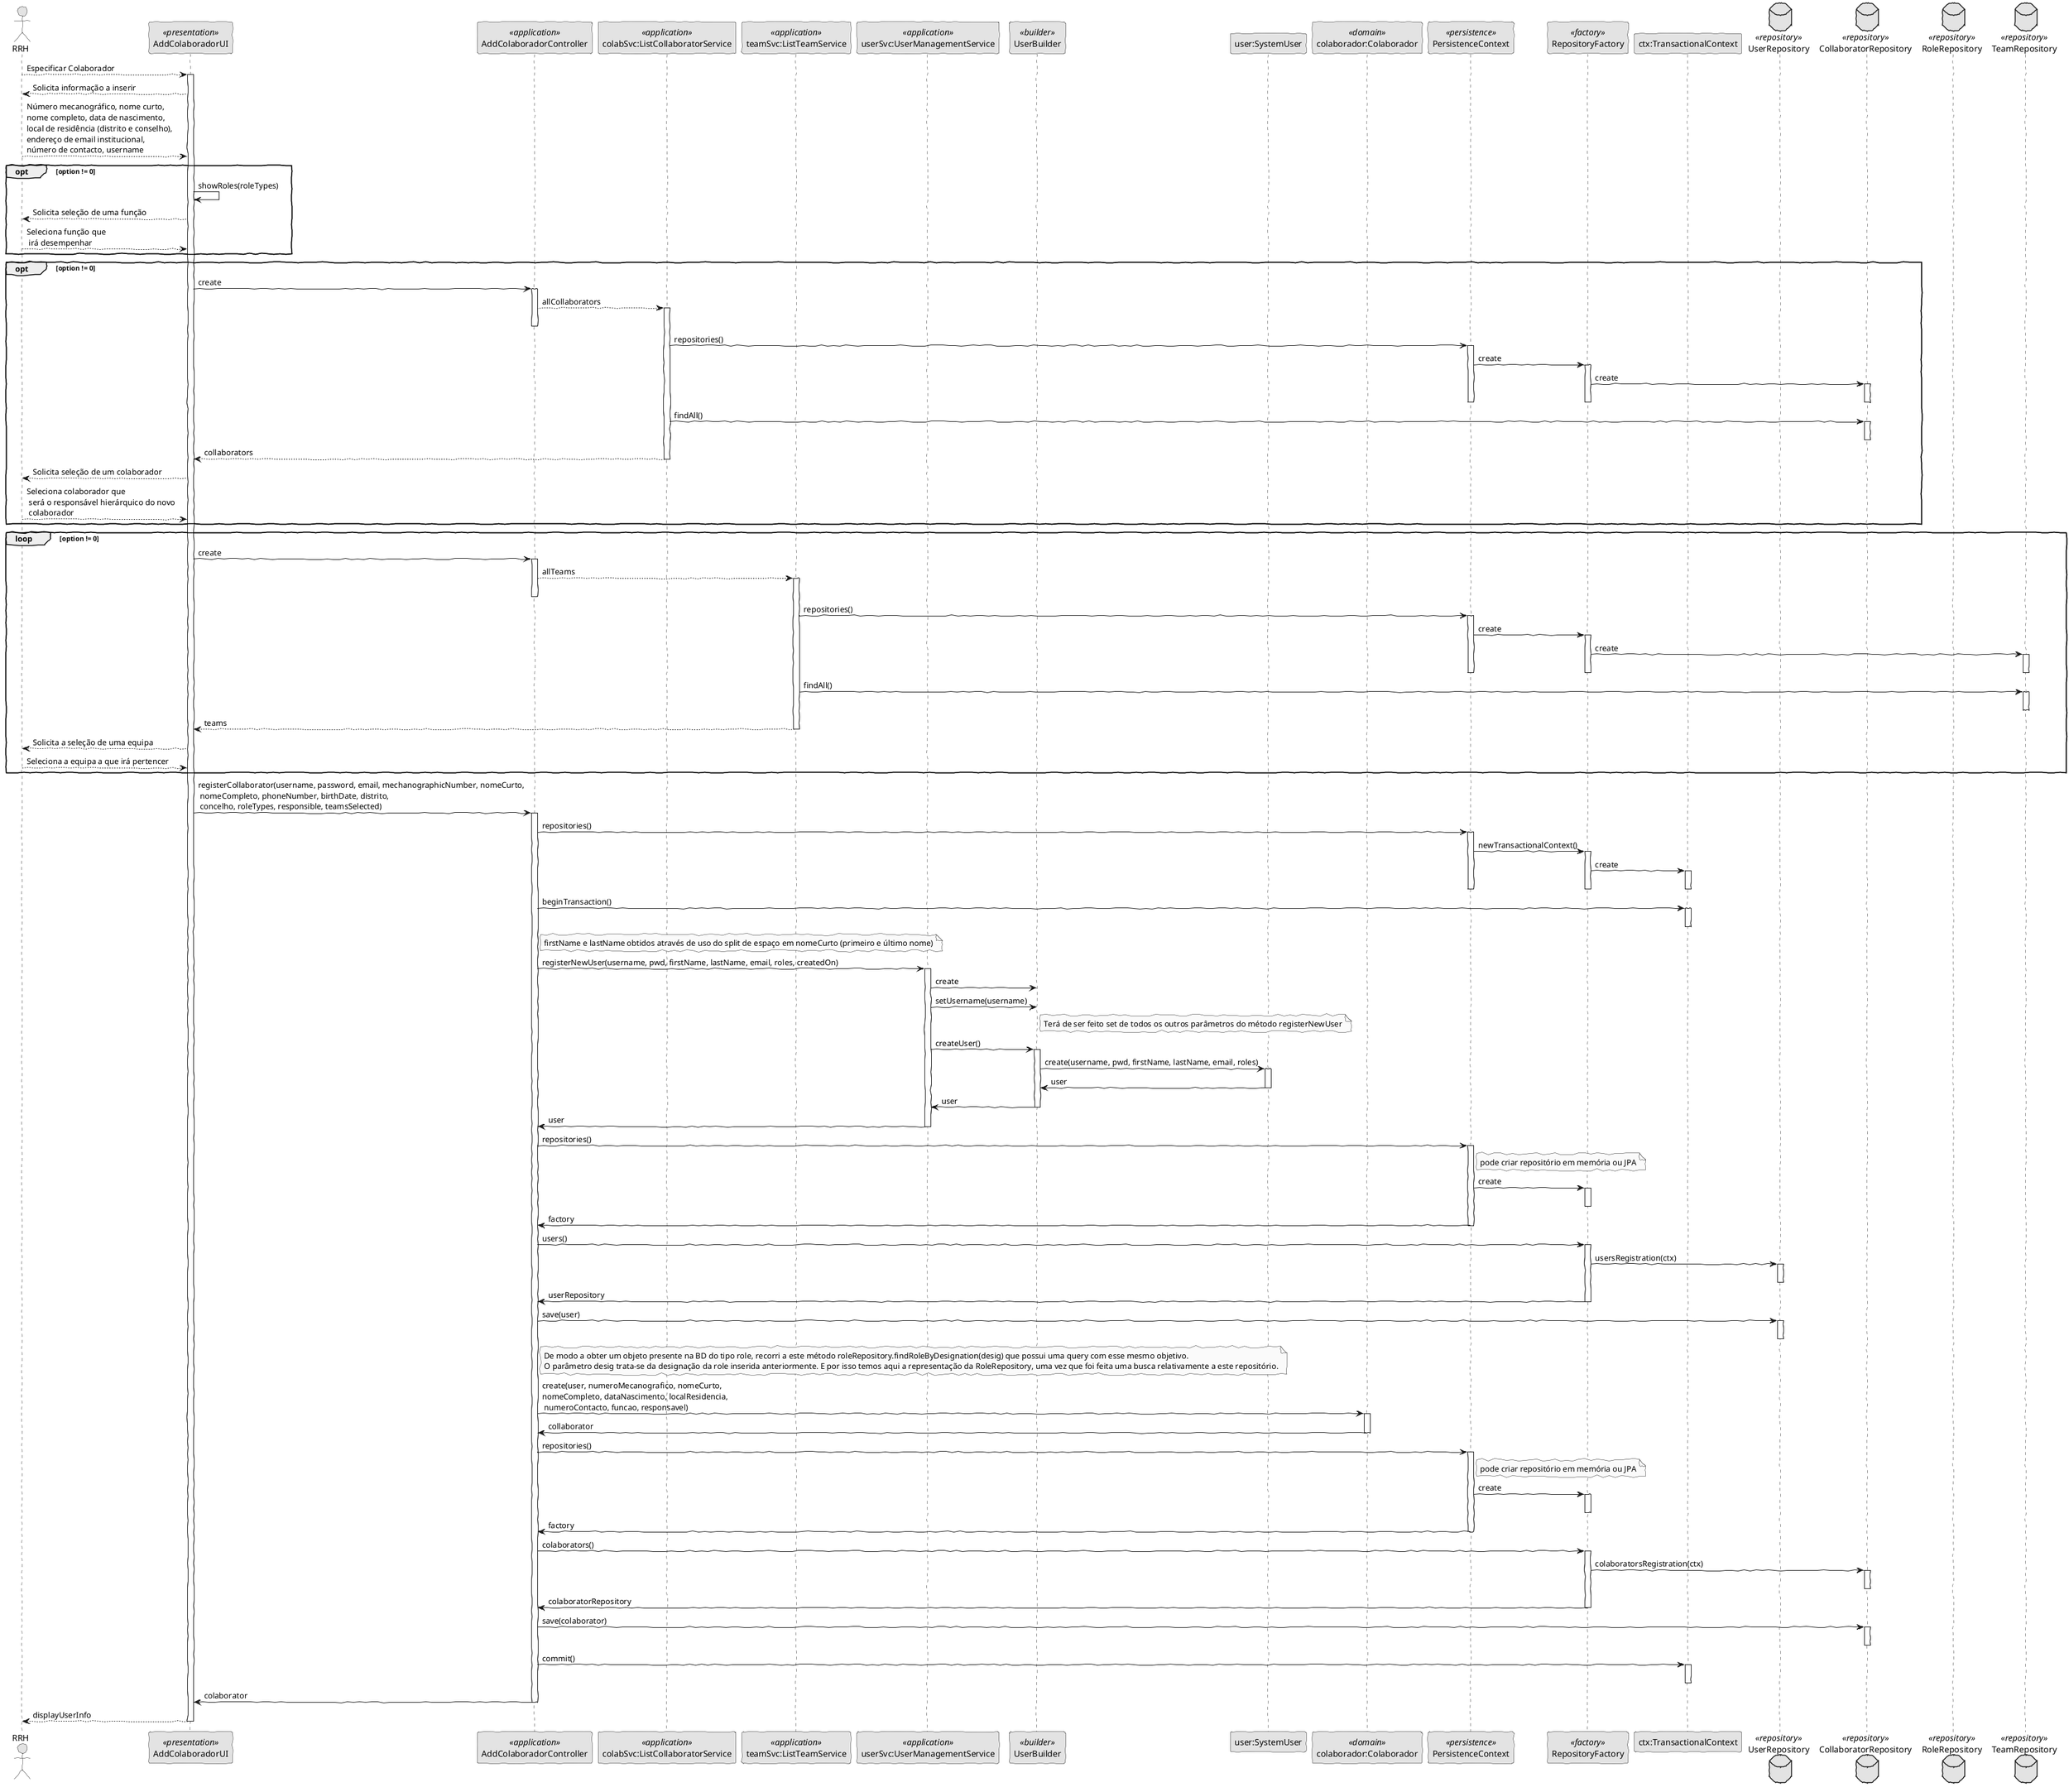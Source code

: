 @startuml
'http://plantuml.com/skinparam.html
skinparam handwritten true
skinparam monochrome true
skinparam packageStyle rect
skinparam defaultFontName FG Virgil
skinparam shadowing false

actor RRH as Actor
participant AddColaboradorUI as UI <<presentation>>
participant AddColaboradorController as Controller <<application>>
participant "colabSvc:ListCollaboratorService" as LCSVC <<application>>
participant "teamSvc:ListTeamService" as LTSVC <<application>>
participant "userSvc:UserManagementService" as UMSVC <<application>>
participant UserBuilder as UB <<builder>>
participant "user:SystemUser" as Domain
participant "colaborador:Colaborador" as DomainC <<domain>>
participant PersistenceContext as Persistence <<persistence>>
participant RepositoryFactory as Factory <<factory>>
participant "ctx:TransactionalContext" as TContext
database UserRepository as Repository <<repository>>
database CollaboratorRepository as RepositoryC <<repository>>
database RoleRepository as RepositoryR <<repository>>
database TeamRepository as RepositoryT <<repository>>

Actor --> UI: Especificar Colaborador
activate UI
    UI --> Actor: Solicita informação a inserir
    Actor --> UI: Número mecanográfico, nome curto,\nnome completo, data de nascimento,\nlocal de residência (distrito e conselho),\nendereço de email institucional,\nnúmero de contacto, username

    opt option != 0
        UI -> UI: showRoles(roleTypes)
        UI --> Actor: Solicita seleção de uma função
        Actor --> UI: Seleciona função que \n irá desempenhar
    end

    opt option != 0
        UI -> Controller: create
        activate Controller
        Controller --> LCSVC: allCollaborators
        activate LCSVC
        deactivate Controller
        LCSVC -> Persistence: repositories()
        activate Persistence
        Persistence -> Factory: create
        activate Factory
        Factory -> RepositoryC: create
        activate RepositoryC
        deactivate RepositoryC
        deactivate Factory
        deactivate Persistence
        LCSVC -> RepositoryC: findAll()
        activate RepositoryC
        deactivate RepositoryC
        LCSVC --> UI: collaborators
        deactivate LCSVC
        deactivate Controller
        UI --> Actor: Solicita seleção de um colaborador
        Actor --> UI: Seleciona colaborador que \n será o responsável hierárquico do novo \n colaborador
    end

    loop option != 0
    UI -> Controller: create
    activate Controller
    Controller --> LTSVC: allTeams
    activate LTSVC
    deactivate Controller
    LTSVC -> Persistence: repositories()
    activate Persistence
    Persistence -> Factory: create
    activate Factory
    Factory -> RepositoryT: create
    activate RepositoryT
    deactivate RepositoryT
    deactivate Factory
    deactivate Persistence
    LTSVC -> RepositoryT: findAll()
    activate RepositoryT
    deactivate RepositoryT
    LTSVC --> UI: teams
    deactivate LTSVC
    deactivate Controller
        UI --> Actor: Solicita a seleção de uma equipa
        Actor --> UI: Seleciona a equipa a que irá pertencer
    end

    UI -> Controller: registerCollaborator(username, password, email, mechanographicNumber, nomeCurto,\n nomeCompleto, phoneNumber, birthDate, distrito,\n concelho, roleTypes, responsible, teamsSelected)
    activate Controller

        Controller -> Persistence: repositories()
        activate Persistence
        Persistence -> Factory: newTransactionalContext()
        activate Factory
        Factory -> TContext: create
        activate TContext
        deactivate TContext
        deactivate Factory
        deactivate Persistence
        Controller -> TContext: beginTransaction()
        activate TContext
        deactivate TContext
        note right of Controller: firstName e lastName obtidos através de uso do split de espaço em nomeCurto (primeiro e último nome)
        Controller -> UMSVC: registerNewUser(username, pwd, firstName, lastName, email, roles, createdOn)
        activate UMSVC
        UMSVC -> UB: create
        UMSVC -> UB: setUsername(username)
        note right of UB: Terá de ser feito set de todos os outros parâmetros do método registerNewUser
        UMSVC -> UB: createUser()
        activate UB
        UB -> Domain: create(username, pwd, firstName, lastName, email, roles)
        activate Domain
        Domain -> UB: user
        deactivate Domain
        UB -> UMSVC: user
        deactivate UB
        UMSVC -> Controller: user
        deactivate UMSVC
        Controller -> Persistence: repositories()
        activate Persistence
            note right of Persistence: pode criar repositório em memória ou JPA
            Persistence -> Factory: create
            activate Factory
            deactivate Factory
            Persistence -> Controller: factory
        deactivate Persistence

        Controller -> Factory: users()
        activate Factory
            Factory -> Repository: usersRegistration(ctx)
            activate Repository
            deactivate Repository
            Factory -> Controller: userRepository
        deactivate Factory

        Controller -> Repository:save(user)
        activate Repository
        deactivate Repository

        note right of Controller: De modo a obter um objeto presente na BD do tipo role, recorri a este método roleRepository.findRoleByDesignation(desig) que possui uma query com esse mesmo objetivo.\nO parâmetro desig trata-se da designação da role inserida anteriormente. E por isso temos aqui a representação da RoleRepository, uma vez que foi feita uma busca relativamente a este repositório.
        Controller -> DomainC: create(user, numeroMecanografico, nomeCurto,\nnomeCompleto, dataNascimento, localResidencia, \n numeroContacto, funcao, responsavel)
        activate DomainC
        DomainC -> Controller: collaborator
        deactivate DomainC
        Controller -> Persistence: repositories()
        activate Persistence
            note right of Persistence: pode criar repositório em memória ou JPA
            Persistence -> Factory: create
            activate Factory
            deactivate Factory
            Persistence -> Controller: factory
        deactivate Persistence

        Controller -> Factory: colaborators()
        activate Factory
            Factory -> RepositoryC: colaboratorsRegistration(ctx)
            activate RepositoryC
            deactivate RepositoryC
            Factory -> Controller: colaboratorRepository
        deactivate Factory

        Controller->RepositoryC: save(colaborator)
        activate RepositoryC
        deactivate RepositoryC
        Controller -> TContext: commit()
        activate TContext
        deactivate TContext
        Controller->UI: colaborator
        deactivate Controller

        UI-->Actor: displayUserInfo
deactivate UI
@enduml
